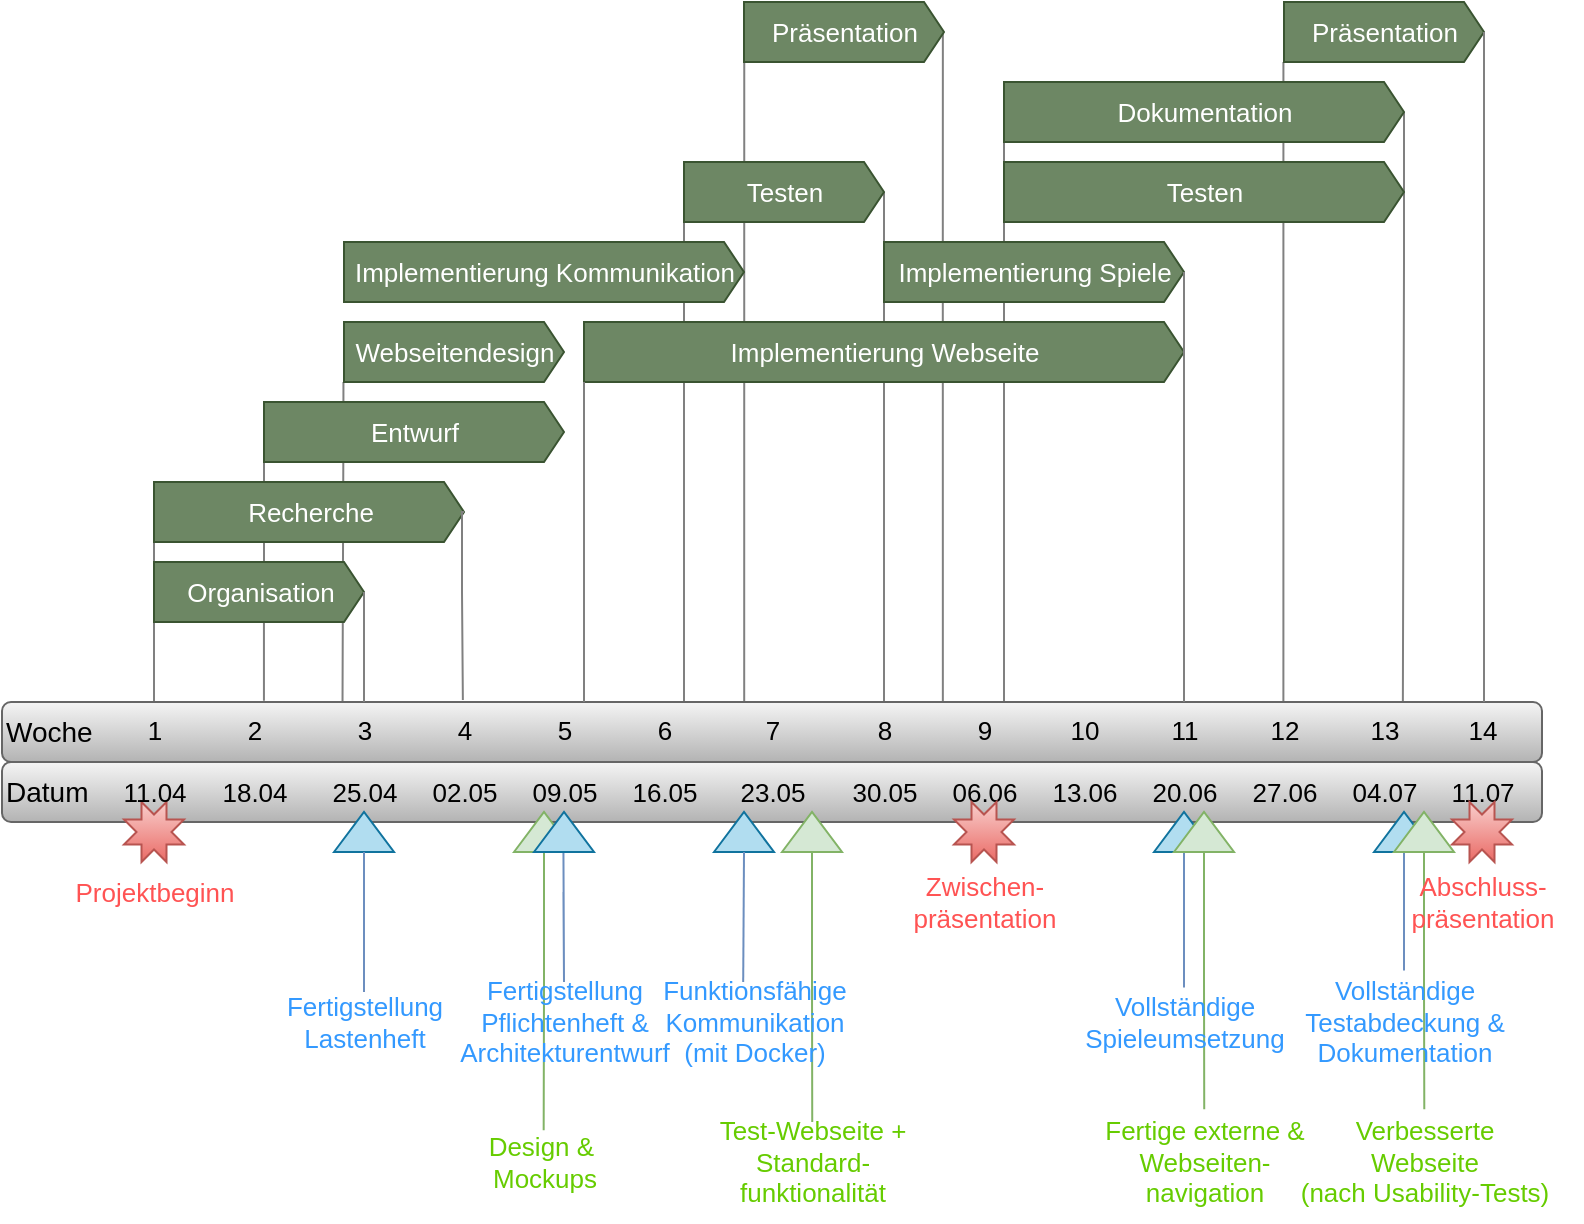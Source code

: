 <mxfile version="24.4.8" type="device">
  <diagram name="Seite-1" id="z0DCrYU8apStYery9Ikm">
    <mxGraphModel dx="993" dy="493" grid="1" gridSize="10" guides="1" tooltips="1" connect="1" arrows="1" fold="1" page="1" pageScale="1" pageWidth="827" pageHeight="1169" math="0" shadow="0">
      <root>
        <mxCell id="0" />
        <mxCell id="1" parent="0" />
        <mxCell id="UueAJWfQZIYLhgzw-uvl-109" style="edgeStyle=orthogonalEdgeStyle;rounded=0;orthogonalLoop=1;jettySize=auto;html=1;exitX=0;exitY=0.5;exitDx=0;exitDy=0;entryX=0.501;entryY=0.061;entryDx=0;entryDy=0;entryPerimeter=0;endArrow=none;endFill=0;fillColor=#d5e8d4;strokeColor=#82b366;fontSize=13;" edge="1" parent="1" source="UueAJWfQZIYLhgzw-uvl-183" target="UueAJWfQZIYLhgzw-uvl-184">
          <mxGeometry relative="1" as="geometry" />
        </mxCell>
        <mxCell id="UueAJWfQZIYLhgzw-uvl-110" style="edgeStyle=orthogonalEdgeStyle;rounded=0;orthogonalLoop=1;jettySize=auto;html=1;exitX=0;exitY=0.5;exitDx=0;exitDy=0;entryX=0.501;entryY=0.061;entryDx=0;entryDy=0;entryPerimeter=0;endArrow=none;endFill=0;fillColor=#d5e8d4;strokeColor=#82b366;fontSize=13;" edge="1" parent="1" source="UueAJWfQZIYLhgzw-uvl-176" target="UueAJWfQZIYLhgzw-uvl-177">
          <mxGeometry relative="1" as="geometry" />
        </mxCell>
        <mxCell id="UueAJWfQZIYLhgzw-uvl-111" style="edgeStyle=orthogonalEdgeStyle;rounded=0;orthogonalLoop=1;jettySize=auto;html=1;exitX=0;exitY=0.5;exitDx=0;exitDy=0;entryX=0.498;entryY=0.104;entryDx=0;entryDy=0;entryPerimeter=0;endArrow=none;endFill=0;fillColor=#d5e8d4;strokeColor=#82b366;fontSize=13;" edge="1" parent="1" source="UueAJWfQZIYLhgzw-uvl-174" target="UueAJWfQZIYLhgzw-uvl-178">
          <mxGeometry relative="1" as="geometry" />
        </mxCell>
        <mxCell id="UueAJWfQZIYLhgzw-uvl-112" style="edgeStyle=orthogonalEdgeStyle;rounded=0;orthogonalLoop=1;jettySize=auto;html=1;exitX=0;exitY=0.5;exitDx=0;exitDy=0;entryX=0.501;entryY=0.167;entryDx=0;entryDy=0;entryPerimeter=0;endArrow=none;endFill=0;fillColor=#d5e8d4;strokeColor=#82b366;fontSize=13;" edge="1" parent="1" source="UueAJWfQZIYLhgzw-uvl-173" target="UueAJWfQZIYLhgzw-uvl-175">
          <mxGeometry relative="1" as="geometry" />
        </mxCell>
        <mxCell id="UueAJWfQZIYLhgzw-uvl-113" style="edgeStyle=orthogonalEdgeStyle;rounded=0;orthogonalLoop=1;jettySize=auto;html=1;entryX=0.583;entryY=-0.011;entryDx=0;entryDy=0;entryPerimeter=0;startArrow=none;startFill=0;endArrow=none;endFill=0;strokeColor=#808080;exitX=0;exitY=0;exitDx=0;exitDy=30;exitPerimeter=0;" edge="1" parent="1" source="UueAJWfQZIYLhgzw-uvl-149">
          <mxGeometry relative="1" as="geometry">
            <mxPoint x="521" y="940" as="sourcePoint" />
            <mxPoint x="520.71" y="1070" as="targetPoint" />
            <Array as="points">
              <mxPoint x="581" y="1070" />
            </Array>
          </mxGeometry>
        </mxCell>
        <mxCell id="UueAJWfQZIYLhgzw-uvl-114" style="edgeStyle=orthogonalEdgeStyle;rounded=0;orthogonalLoop=1;jettySize=auto;html=1;entryX=0.583;entryY=-0.011;entryDx=0;entryDy=0;entryPerimeter=0;startArrow=none;startFill=0;endArrow=none;endFill=0;strokeColor=#808080;exitX=1;exitY=0.5;exitDx=0;exitDy=0;exitPerimeter=0;" edge="1" parent="1" source="UueAJWfQZIYLhgzw-uvl-149">
          <mxGeometry relative="1" as="geometry">
            <mxPoint x="681" y="830" as="sourcePoint" />
            <mxPoint x="681" y="1070" as="targetPoint" />
            <Array as="points">
              <mxPoint x="681" y="880" />
              <mxPoint x="681" y="880" />
            </Array>
          </mxGeometry>
        </mxCell>
        <mxCell id="UueAJWfQZIYLhgzw-uvl-115" style="edgeStyle=orthogonalEdgeStyle;rounded=0;orthogonalLoop=1;jettySize=auto;html=1;entryX=0.583;entryY=-0.011;entryDx=0;entryDy=0;entryPerimeter=0;startArrow=none;startFill=0;endArrow=none;endFill=0;strokeColor=#808080;" edge="1" parent="1">
          <mxGeometry relative="1" as="geometry">
            <mxPoint x="741" y="790" as="sourcePoint" />
            <mxPoint x="741" y="1070" as="targetPoint" />
            <Array as="points">
              <mxPoint x="741" y="850" />
              <mxPoint x="741" y="850" />
            </Array>
          </mxGeometry>
        </mxCell>
        <mxCell id="UueAJWfQZIYLhgzw-uvl-116" style="edgeStyle=orthogonalEdgeStyle;rounded=0;orthogonalLoop=1;jettySize=auto;html=1;entryX=0.993;entryY=0.017;entryDx=0;entryDy=0;entryPerimeter=0;startArrow=none;startFill=0;endArrow=none;endFill=0;strokeColor=#808080;exitX=0;exitY=0;exitDx=0;exitDy=30;exitPerimeter=0;" edge="1" parent="1">
          <mxGeometry relative="1" as="geometry">
            <mxPoint x="880.71" y="750" as="sourcePoint" />
            <mxPoint x="880.71" y="1071" as="targetPoint" />
            <Array as="points">
              <mxPoint x="880.71" y="1070" />
            </Array>
          </mxGeometry>
        </mxCell>
        <mxCell id="UueAJWfQZIYLhgzw-uvl-117" style="edgeStyle=orthogonalEdgeStyle;rounded=0;orthogonalLoop=1;jettySize=auto;html=1;entryX=0.583;entryY=-0.011;entryDx=0;entryDy=0;entryPerimeter=0;startArrow=none;startFill=0;endArrow=none;endFill=0;strokeColor=#808080;exitX=1;exitY=0.5;exitDx=0;exitDy=0;exitPerimeter=0;" edge="1" parent="1" source="UueAJWfQZIYLhgzw-uvl-153">
          <mxGeometry relative="1" as="geometry">
            <mxPoint x="941" y="780" as="sourcePoint" />
            <mxPoint x="940.43" y="1070" as="targetPoint" />
            <Array as="points">
              <mxPoint x="941" y="850" />
              <mxPoint x="940" y="850" />
            </Array>
          </mxGeometry>
        </mxCell>
        <mxCell id="UueAJWfQZIYLhgzw-uvl-118" style="edgeStyle=orthogonalEdgeStyle;rounded=0;orthogonalLoop=1;jettySize=auto;html=1;entryX=0.583;entryY=-0.011;entryDx=0;entryDy=0;entryPerimeter=0;startArrow=none;startFill=0;endArrow=none;endFill=0;strokeColor=#808080;exitX=1;exitY=0.5;exitDx=0;exitDy=0;exitPerimeter=0;" edge="1" parent="1">
          <mxGeometry relative="1" as="geometry">
            <mxPoint x="710.43" y="735" as="sourcePoint" />
            <mxPoint x="710.43" y="1070" as="targetPoint" />
            <Array as="points">
              <mxPoint x="710.43" y="850" />
              <mxPoint x="710.43" y="850" />
            </Array>
          </mxGeometry>
        </mxCell>
        <mxCell id="UueAJWfQZIYLhgzw-uvl-119" style="edgeStyle=orthogonalEdgeStyle;rounded=0;orthogonalLoop=1;jettySize=auto;html=1;entryX=0.993;entryY=0.017;entryDx=0;entryDy=0;entryPerimeter=0;startArrow=none;startFill=0;endArrow=none;endFill=0;strokeColor=#808080;exitX=0;exitY=0;exitDx=0;exitDy=30;exitPerimeter=0;" edge="1" parent="1">
          <mxGeometry relative="1" as="geometry">
            <mxPoint x="611.13" y="750" as="sourcePoint" />
            <mxPoint x="610.71" y="1071.02" as="targetPoint" />
            <Array as="points">
              <mxPoint x="611.13" y="1070" />
            </Array>
          </mxGeometry>
        </mxCell>
        <mxCell id="UueAJWfQZIYLhgzw-uvl-120" style="edgeStyle=orthogonalEdgeStyle;rounded=0;orthogonalLoop=1;jettySize=auto;html=1;entryX=0.321;entryY=-0.002;entryDx=0;entryDy=0;entryPerimeter=0;startArrow=none;startFill=0;endArrow=none;endFill=0;strokeColor=#808080;exitX=1;exitY=0.5;exitDx=0;exitDy=0;exitPerimeter=0;" edge="1" parent="1" target="UueAJWfQZIYLhgzw-uvl-130">
          <mxGeometry relative="1" as="geometry">
            <mxPoint x="410.72" y="910" as="sourcePoint" />
            <mxPoint x="410.43" y="1045" as="targetPoint" />
            <Array as="points">
              <mxPoint x="411" y="936" />
            </Array>
          </mxGeometry>
        </mxCell>
        <mxCell id="UueAJWfQZIYLhgzw-uvl-121" style="edgeStyle=orthogonalEdgeStyle;rounded=0;orthogonalLoop=1;jettySize=auto;html=1;entryX=0.583;entryY=-0.011;entryDx=0;entryDy=0;entryPerimeter=0;startArrow=none;startFill=0;endArrow=none;endFill=0;exitX=0;exitY=0;exitDx=0;exitDy=30;exitPerimeter=0;strokeColor=#808080;" edge="1" parent="1" source="UueAJWfQZIYLhgzw-uvl-139">
          <mxGeometry relative="1" as="geometry">
            <mxPoint x="316" y="1014.97" as="sourcePoint" />
            <mxPoint x="316" y="1069.97" as="targetPoint" />
            <Array as="points" />
          </mxGeometry>
        </mxCell>
        <mxCell id="UueAJWfQZIYLhgzw-uvl-122" style="edgeStyle=orthogonalEdgeStyle;rounded=0;orthogonalLoop=1;jettySize=auto;html=1;exitX=0;exitY=0;exitDx=0;exitDy=30;exitPerimeter=0;entryX=0.583;entryY=-0.011;entryDx=0;entryDy=0;entryPerimeter=0;startArrow=none;startFill=0;endArrow=none;endFill=0;strokeColor=#808080;" edge="1" parent="1" source="UueAJWfQZIYLhgzw-uvl-141" target="UueAJWfQZIYLhgzw-uvl-129">
          <mxGeometry relative="1" as="geometry" />
        </mxCell>
        <mxCell id="UueAJWfQZIYLhgzw-uvl-123" value="&lt;div style=&quot;font-size: 13px;&quot; align=&quot;left&quot;&gt;&lt;font style=&quot;font-size: 14px;&quot;&gt;Woche&lt;/font&gt;&lt;/div&gt;" style="rounded=1;whiteSpace=wrap;html=1;align=left;strokeColor=#666666;fillColor=#f5f5f5;gradientColor=#b3b3b3;" vertex="1" parent="1">
          <mxGeometry x="240" y="1070" width="770" height="30" as="geometry" />
        </mxCell>
        <mxCell id="UueAJWfQZIYLhgzw-uvl-124" value="&lt;div style=&quot;font-size: 13px;&quot; align=&quot;left&quot;&gt;&lt;font style=&quot;font-size: 14px;&quot;&gt;Datum&lt;/font&gt;&lt;/div&gt;" style="rounded=1;whiteSpace=wrap;html=1;align=left;fillColor=#f5f5f5;strokeColor=#666666;gradientColor=#b3b3b3;" vertex="1" parent="1">
          <mxGeometry x="240" y="1100" width="770" height="30" as="geometry" />
        </mxCell>
        <mxCell id="UueAJWfQZIYLhgzw-uvl-125" value="" style="verticalLabelPosition=bottom;verticalAlign=top;html=1;shape=mxgraph.basic.8_point_star;fillColor=#f8cecc;gradientColor=#ea6b66;strokeColor=#b85450;" vertex="1" parent="1">
          <mxGeometry x="301" y="1120" width="30" height="30" as="geometry" />
        </mxCell>
        <mxCell id="UueAJWfQZIYLhgzw-uvl-126" value="" style="triangle;whiteSpace=wrap;html=1;rotation=-90;fillColor=#b1ddf0;strokeColor=#10739e;" vertex="1" parent="1">
          <mxGeometry x="821" y="1120" width="20" height="30" as="geometry" />
        </mxCell>
        <mxCell id="UueAJWfQZIYLhgzw-uvl-127" value="&lt;div style=&quot;font-size: 13px;&quot;&gt;&lt;font style=&quot;font-size: 13px;&quot;&gt;1&lt;/font&gt;&lt;/div&gt;&lt;div style=&quot;font-size: 13px;&quot;&gt;&lt;font style=&quot;font-size: 13px;&quot;&gt;&lt;br&gt;&lt;/font&gt;&lt;/div&gt;&lt;div style=&quot;font-size: 13px;&quot;&gt;&lt;font style=&quot;font-size: 13px;&quot;&gt;11.04&lt;/font&gt;&lt;br&gt;&lt;/div&gt;" style="text;html=1;align=center;verticalAlign=middle;resizable=0;points=[];autosize=1;strokeColor=none;fillColor=none;" vertex="1" parent="1">
          <mxGeometry x="291" y="1070" width="50" height="60" as="geometry" />
        </mxCell>
        <mxCell id="UueAJWfQZIYLhgzw-uvl-128" value="&lt;font color=&quot;#ff5353&quot; style=&quot;font-size: 13px;&quot;&gt;Projektbeginn&lt;/font&gt;" style="text;html=1;align=center;verticalAlign=middle;resizable=0;points=[];autosize=1;strokeColor=none;fillColor=none;fontSize=13;" vertex="1" parent="1">
          <mxGeometry x="266" y="1150" width="100" height="30" as="geometry" />
        </mxCell>
        <mxCell id="UueAJWfQZIYLhgzw-uvl-129" value="&lt;div style=&quot;font-size: 13px;&quot;&gt;&lt;font style=&quot;font-size: 13px;&quot;&gt;2&lt;br&gt;&lt;/font&gt;&lt;/div&gt;&lt;div style=&quot;font-size: 13px;&quot;&gt;&lt;font style=&quot;font-size: 13px;&quot;&gt;&lt;br&gt;&lt;/font&gt;&lt;/div&gt;&lt;div style=&quot;font-size: 13px;&quot;&gt;&lt;font style=&quot;font-size: 13px;&quot;&gt;18.04&lt;/font&gt;&lt;br&gt;&lt;/div&gt;" style="text;html=1;align=center;verticalAlign=middle;resizable=0;points=[];autosize=1;strokeColor=none;fillColor=none;" vertex="1" parent="1">
          <mxGeometry x="336" y="1070" width="60" height="60" as="geometry" />
        </mxCell>
        <mxCell id="UueAJWfQZIYLhgzw-uvl-130" value="&lt;div style=&quot;font-size: 13px;&quot;&gt;&lt;font style=&quot;font-size: 13px;&quot;&gt;3&lt;/font&gt;&lt;/div&gt;&lt;div style=&quot;font-size: 13px;&quot;&gt;&lt;font style=&quot;font-size: 13px;&quot;&gt;&lt;br&gt;&lt;/font&gt;&lt;/div&gt;&lt;div style=&quot;font-size: 13px;&quot;&gt;&lt;font style=&quot;font-size: 13px;&quot;&gt;&lt;font style=&quot;font-size: 13px;&quot;&gt;25.04&lt;/font&gt;&lt;font style=&quot;font-size: 13px;&quot;&gt;&lt;br&gt;&lt;/font&gt;&lt;/font&gt;&lt;/div&gt;" style="text;html=1;align=center;verticalAlign=middle;resizable=0;points=[];autosize=1;strokeColor=none;fillColor=none;" vertex="1" parent="1">
          <mxGeometry x="391" y="1070" width="60" height="60" as="geometry" />
        </mxCell>
        <mxCell id="UueAJWfQZIYLhgzw-uvl-131" value="&lt;div style=&quot;font-size: 13px;&quot;&gt;&lt;font style=&quot;font-size: 13px;&quot;&gt;4&lt;/font&gt;&lt;/div&gt;&lt;div style=&quot;font-size: 13px;&quot;&gt;&lt;font style=&quot;font-size: 13px;&quot;&gt;&lt;br&gt;&lt;/font&gt;&lt;/div&gt;&lt;div style=&quot;font-size: 13px;&quot;&gt;&lt;font style=&quot;font-size: 13px;&quot;&gt;&lt;font style=&quot;font-size: 13px;&quot;&gt;02.05&lt;/font&gt;&lt;font style=&quot;font-size: 13px;&quot;&gt;&lt;br&gt;&lt;/font&gt;&lt;/font&gt;&lt;/div&gt;" style="text;html=1;align=center;verticalAlign=middle;resizable=0;points=[];autosize=1;strokeColor=none;fillColor=none;" vertex="1" parent="1">
          <mxGeometry x="441" y="1070" width="60" height="60" as="geometry" />
        </mxCell>
        <mxCell id="UueAJWfQZIYLhgzw-uvl-132" value="&lt;div style=&quot;font-size: 13px;&quot;&gt;&lt;font style=&quot;font-size: 13px;&quot;&gt;5&lt;/font&gt;&lt;/div&gt;&lt;div style=&quot;font-size: 13px;&quot;&gt;&lt;font style=&quot;font-size: 13px;&quot;&gt;&lt;br&gt;&lt;/font&gt;&lt;/div&gt;&lt;div style=&quot;font-size: 13px;&quot;&gt;&lt;font style=&quot;font-size: 13px;&quot;&gt;&lt;font style=&quot;font-size: 13px;&quot;&gt;09.05&lt;/font&gt;&lt;font style=&quot;font-size: 13px;&quot;&gt;&lt;br&gt;&lt;/font&gt;&lt;/font&gt;&lt;/div&gt;" style="text;html=1;align=center;verticalAlign=middle;resizable=0;points=[];autosize=1;strokeColor=none;fillColor=none;" vertex="1" parent="1">
          <mxGeometry x="491" y="1070" width="60" height="60" as="geometry" />
        </mxCell>
        <mxCell id="UueAJWfQZIYLhgzw-uvl-133" value="&lt;font style=&quot;font-size: 13px;&quot;&gt;6&lt;/font&gt;&lt;br&gt;&lt;div style=&quot;font-size: 13px;&quot;&gt;&lt;font style=&quot;font-size: 13px;&quot;&gt;&lt;br&gt;&lt;/font&gt;&lt;/div&gt;&lt;div style=&quot;font-size: 13px;&quot;&gt;&lt;font style=&quot;font-size: 13px;&quot;&gt;&lt;font style=&quot;font-size: 13px;&quot;&gt;16.05&lt;/font&gt;&lt;font style=&quot;font-size: 13px;&quot;&gt;&lt;br&gt;&lt;/font&gt;&lt;/font&gt;&lt;/div&gt;" style="text;html=1;align=center;verticalAlign=middle;resizable=0;points=[];autosize=1;strokeColor=none;fillColor=none;" vertex="1" parent="1">
          <mxGeometry x="541" y="1070" width="60" height="60" as="geometry" />
        </mxCell>
        <mxCell id="UueAJWfQZIYLhgzw-uvl-134" value="&lt;div style=&quot;font-size: 13px;&quot;&gt;7&lt;br&gt;&lt;/div&gt;&lt;div style=&quot;font-size: 13px;&quot;&gt;&lt;font style=&quot;font-size: 13px;&quot;&gt;&lt;br&gt;&lt;/font&gt;&lt;/div&gt;&lt;div style=&quot;font-size: 13px;&quot;&gt;&lt;font style=&quot;font-size: 13px;&quot;&gt;&lt;font style=&quot;font-size: 13px;&quot;&gt;23.05&lt;/font&gt;&lt;font style=&quot;font-size: 13px;&quot;&gt;&lt;br&gt;&lt;/font&gt;&lt;/font&gt;&lt;/div&gt;" style="text;html=1;align=center;verticalAlign=middle;resizable=0;points=[];autosize=1;strokeColor=none;fillColor=none;" vertex="1" parent="1">
          <mxGeometry x="595" y="1070" width="60" height="60" as="geometry" />
        </mxCell>
        <mxCell id="UueAJWfQZIYLhgzw-uvl-135" value="&lt;div style=&quot;font-size: 13px;&quot;&gt;&lt;font style=&quot;font-size: 13px;&quot;&gt;8&lt;/font&gt;&lt;/div&gt;&lt;div style=&quot;font-size: 13px;&quot;&gt;&lt;font style=&quot;font-size: 13px;&quot;&gt;&lt;br&gt;&lt;/font&gt;&lt;/div&gt;&lt;div style=&quot;font-size: 13px;&quot;&gt;&lt;font style=&quot;font-size: 13px;&quot;&gt;&lt;font style=&quot;font-size: 13px;&quot;&gt;30.05&lt;/font&gt;&lt;font style=&quot;font-size: 13px;&quot;&gt;&lt;br&gt;&lt;/font&gt;&lt;/font&gt;&lt;/div&gt;" style="text;html=1;align=center;verticalAlign=middle;resizable=0;points=[];autosize=1;strokeColor=none;fillColor=none;" vertex="1" parent="1">
          <mxGeometry x="651" y="1070" width="60" height="60" as="geometry" />
        </mxCell>
        <mxCell id="UueAJWfQZIYLhgzw-uvl-136" value="&lt;div style=&quot;font-size: 13px;&quot;&gt;&lt;font style=&quot;font-size: 13px;&quot;&gt;9&lt;/font&gt;&lt;/div&gt;&lt;div style=&quot;font-size: 13px;&quot;&gt;&lt;font style=&quot;font-size: 13px;&quot;&gt;&lt;br&gt;&lt;/font&gt;&lt;/div&gt;&lt;div style=&quot;font-size: 13px;&quot;&gt;&lt;font style=&quot;font-size: 13px;&quot;&gt;&lt;font style=&quot;font-size: 13px;&quot;&gt;06.06&lt;/font&gt;&lt;font style=&quot;font-size: 13px;&quot;&gt;&lt;br&gt;&lt;/font&gt;&lt;/font&gt;&lt;/div&gt;" style="text;html=1;align=center;verticalAlign=middle;resizable=0;points=[];autosize=1;strokeColor=none;fillColor=none;" vertex="1" parent="1">
          <mxGeometry x="701" y="1070" width="60" height="60" as="geometry" />
        </mxCell>
        <mxCell id="UueAJWfQZIYLhgzw-uvl-137" value="&lt;div style=&quot;font-size: 13px;&quot;&gt;&lt;font style=&quot;font-size: 13px;&quot;&gt;10&lt;/font&gt;&lt;/div&gt;&lt;div style=&quot;font-size: 13px;&quot;&gt;&lt;font style=&quot;font-size: 13px;&quot;&gt;&lt;br&gt;&lt;/font&gt;&lt;/div&gt;&lt;div style=&quot;font-size: 13px;&quot;&gt;&lt;font style=&quot;font-size: 13px;&quot;&gt;&lt;font style=&quot;font-size: 13px;&quot;&gt;13.06&lt;/font&gt;&lt;font style=&quot;font-size: 13px;&quot;&gt;&lt;br&gt;&lt;/font&gt;&lt;/font&gt;&lt;/div&gt;" style="text;html=1;align=center;verticalAlign=middle;resizable=0;points=[];autosize=1;strokeColor=none;fillColor=none;" vertex="1" parent="1">
          <mxGeometry x="751" y="1070" width="60" height="60" as="geometry" />
        </mxCell>
        <mxCell id="UueAJWfQZIYLhgzw-uvl-138" value="" style="verticalLabelPosition=bottom;verticalAlign=top;html=1;shape=mxgraph.basic.8_point_star;fillColor=#f8cecc;gradientColor=#ea6b66;strokeColor=#b85450;" vertex="1" parent="1">
          <mxGeometry x="716" y="1120" width="30" height="30" as="geometry" />
        </mxCell>
        <mxCell id="UueAJWfQZIYLhgzw-uvl-139" value="Recherche" style="html=1;shadow=0;dashed=0;align=center;verticalAlign=middle;shape=mxgraph.arrows2.arrow;dy=0;dx=10;notch=0;fillColor=#6d8764;fontColor=#ffffff;strokeColor=#3A5431;fontSize=13;" vertex="1" parent="1">
          <mxGeometry x="316" y="960" width="155" height="30" as="geometry" />
        </mxCell>
        <mxCell id="UueAJWfQZIYLhgzw-uvl-140" value="Organisation" style="html=1;shadow=0;dashed=0;align=center;verticalAlign=middle;shape=mxgraph.arrows2.arrow;dy=0;dx=10;notch=0;fillColor=#6d8764;fontColor=#ffffff;strokeColor=#3A5431;fontSize=13;" vertex="1" parent="1">
          <mxGeometry x="316" y="1000" width="105" height="30" as="geometry" />
        </mxCell>
        <mxCell id="UueAJWfQZIYLhgzw-uvl-141" value="Entwurf" style="html=1;shadow=0;dashed=0;align=center;verticalAlign=middle;shape=mxgraph.arrows2.arrow;dy=0;dx=10;notch=0;fillColor=#6d8764;fontColor=#ffffff;strokeColor=#3A5431;fontSize=13;" vertex="1" parent="1">
          <mxGeometry x="371" y="920" width="150" height="30" as="geometry" />
        </mxCell>
        <mxCell id="UueAJWfQZIYLhgzw-uvl-142" style="edgeStyle=orthogonalEdgeStyle;rounded=0;orthogonalLoop=1;jettySize=auto;html=1;entryX=0.583;entryY=-0.011;entryDx=0;entryDy=0;entryPerimeter=0;startArrow=none;startFill=0;endArrow=none;endFill=0;strokeColor=#808080;exitX=1;exitY=0.5;exitDx=0;exitDy=0;exitPerimeter=0;" edge="1" parent="1" source="UueAJWfQZIYLhgzw-uvl-139">
          <mxGeometry relative="1" as="geometry">
            <mxPoint x="470" y="1020" as="sourcePoint" />
            <mxPoint x="470.43" y="1069" as="targetPoint" />
            <Array as="points">
              <mxPoint x="470" y="1015" />
              <mxPoint x="470" y="1050" />
            </Array>
          </mxGeometry>
        </mxCell>
        <mxCell id="UueAJWfQZIYLhgzw-uvl-143" style="edgeStyle=orthogonalEdgeStyle;rounded=0;orthogonalLoop=1;jettySize=auto;html=1;startArrow=none;startFill=0;endArrow=none;endFill=0;exitX=1;exitY=0.5;exitDx=0;exitDy=0;exitPerimeter=0;strokeColor=#808080;" edge="1" parent="1" source="UueAJWfQZIYLhgzw-uvl-140">
          <mxGeometry relative="1" as="geometry">
            <mxPoint x="421" y="1010" as="sourcePoint" />
            <mxPoint x="421" y="1070" as="targetPoint" />
            <Array as="points">
              <mxPoint x="421" y="1030" />
              <mxPoint x="421" y="1030" />
            </Array>
          </mxGeometry>
        </mxCell>
        <mxCell id="UueAJWfQZIYLhgzw-uvl-144" value="" style="triangle;whiteSpace=wrap;html=1;rotation=-90;fillColor=#b1ddf0;strokeColor=#10739e;" vertex="1" parent="1">
          <mxGeometry x="411" y="1120" width="20" height="30" as="geometry" />
        </mxCell>
        <mxCell id="UueAJWfQZIYLhgzw-uvl-145" value="Implementierung Kommunikation" style="html=1;shadow=0;dashed=0;align=center;verticalAlign=middle;shape=mxgraph.arrows2.arrow;dy=0;dx=10;notch=0;fillColor=#6d8764;fontColor=#ffffff;strokeColor=#3A5431;fontSize=13;" vertex="1" parent="1">
          <mxGeometry x="411" y="840" width="200" height="30" as="geometry" />
        </mxCell>
        <mxCell id="UueAJWfQZIYLhgzw-uvl-146" value="Implementierung Spiele" style="html=1;shadow=0;dashed=0;align=center;verticalAlign=middle;shape=mxgraph.arrows2.arrow;dy=0;dx=10;notch=0;fillColor=#6d8764;fontColor=#ffffff;strokeColor=#3A5431;fontSize=13;" vertex="1" parent="1">
          <mxGeometry x="681" y="840" width="150" height="30" as="geometry" />
        </mxCell>
        <mxCell id="UueAJWfQZIYLhgzw-uvl-147" value="Webseitendesign" style="html=1;shadow=0;dashed=0;align=center;verticalAlign=middle;shape=mxgraph.arrows2.arrow;dy=0;dx=10;notch=0;fillColor=#6d8764;fontColor=#ffffff;strokeColor=#3A5431;fontSize=13;" vertex="1" parent="1">
          <mxGeometry x="411" y="880" width="110" height="30" as="geometry" />
        </mxCell>
        <mxCell id="UueAJWfQZIYLhgzw-uvl-148" value="Präsentation" style="html=1;shadow=0;dashed=0;align=center;verticalAlign=middle;shape=mxgraph.arrows2.arrow;dy=0;dx=10;notch=0;fillColor=#6d8764;fontColor=#ffffff;strokeColor=#3A5431;fontSize=13;" vertex="1" parent="1">
          <mxGeometry x="611" y="720" width="100" height="30" as="geometry" />
        </mxCell>
        <mxCell id="UueAJWfQZIYLhgzw-uvl-149" value="Testen" style="html=1;shadow=0;dashed=0;align=center;verticalAlign=middle;shape=mxgraph.arrows2.arrow;dy=0;dx=10;notch=0;fillColor=#6d8764;fontColor=#ffffff;strokeColor=#3A5431;fontSize=13;" vertex="1" parent="1">
          <mxGeometry x="581" y="800" width="100" height="30" as="geometry" />
        </mxCell>
        <mxCell id="UueAJWfQZIYLhgzw-uvl-150" value="Implementierung Webseite" style="html=1;shadow=0;dashed=0;align=center;verticalAlign=middle;shape=mxgraph.arrows2.arrow;dy=0;dx=10;notch=0;fillColor=#6d8764;fontColor=#ffffff;strokeColor=#3A5431;fontSize=13;" vertex="1" parent="1">
          <mxGeometry x="531" y="880" width="300" height="30" as="geometry" />
        </mxCell>
        <mxCell id="UueAJWfQZIYLhgzw-uvl-151" style="edgeStyle=orthogonalEdgeStyle;rounded=0;orthogonalLoop=1;jettySize=auto;html=1;entryX=0.583;entryY=-0.011;entryDx=0;entryDy=0;entryPerimeter=0;startArrow=none;startFill=0;endArrow=none;endFill=0;strokeColor=#808080;" edge="1" parent="1">
          <mxGeometry relative="1" as="geometry">
            <mxPoint x="531" y="910" as="sourcePoint" />
            <mxPoint x="531" y="1070" as="targetPoint" />
            <Array as="points">
              <mxPoint x="531.29" y="961" />
            </Array>
          </mxGeometry>
        </mxCell>
        <mxCell id="UueAJWfQZIYLhgzw-uvl-152" value="Testen" style="html=1;shadow=0;dashed=0;align=center;verticalAlign=middle;shape=mxgraph.arrows2.arrow;dy=0;dx=10;notch=0;fillColor=#6d8764;fontColor=#ffffff;strokeColor=#3A5431;fontSize=13;" vertex="1" parent="1">
          <mxGeometry x="741" y="800" width="200" height="30" as="geometry" />
        </mxCell>
        <mxCell id="UueAJWfQZIYLhgzw-uvl-153" value="Dokumentation" style="html=1;shadow=0;dashed=0;align=center;verticalAlign=middle;shape=mxgraph.arrows2.arrow;dy=0;dx=10;notch=0;fillColor=#6d8764;fontColor=#ffffff;strokeColor=#3A5431;fontSize=13;" vertex="1" parent="1">
          <mxGeometry x="741" y="760" width="200" height="30" as="geometry" />
        </mxCell>
        <mxCell id="UueAJWfQZIYLhgzw-uvl-154" value="&lt;div style=&quot;font-size: 13px;&quot;&gt;&lt;font style=&quot;font-size: 13px;&quot;&gt;11&lt;/font&gt;&lt;/div&gt;&lt;div style=&quot;font-size: 13px;&quot;&gt;&lt;font style=&quot;font-size: 13px;&quot;&gt;&lt;br&gt;&lt;/font&gt;&lt;/div&gt;&lt;div style=&quot;font-size: 13px;&quot;&gt;&lt;font style=&quot;font-size: 13px;&quot;&gt;&lt;font style=&quot;font-size: 13px;&quot;&gt;20.06&lt;/font&gt;&lt;font style=&quot;font-size: 13px;&quot;&gt;&lt;br&gt;&lt;/font&gt;&lt;/font&gt;&lt;/div&gt;" style="text;html=1;align=center;verticalAlign=middle;resizable=0;points=[];autosize=1;strokeColor=none;fillColor=none;" vertex="1" parent="1">
          <mxGeometry x="801" y="1070" width="60" height="60" as="geometry" />
        </mxCell>
        <mxCell id="UueAJWfQZIYLhgzw-uvl-155" value="&lt;div style=&quot;font-size: 13px;&quot;&gt;&lt;font style=&quot;font-size: 13px;&quot;&gt;12&lt;/font&gt;&lt;/div&gt;&lt;div style=&quot;font-size: 13px;&quot;&gt;&lt;font style=&quot;font-size: 13px;&quot;&gt;&lt;br&gt;&lt;/font&gt;&lt;/div&gt;&lt;div style=&quot;font-size: 13px;&quot;&gt;&lt;font style=&quot;font-size: 13px;&quot;&gt;&lt;font style=&quot;font-size: 13px;&quot;&gt;27.06&lt;/font&gt;&lt;font style=&quot;font-size: 13px;&quot;&gt;&lt;br&gt;&lt;/font&gt;&lt;/font&gt;&lt;/div&gt;" style="text;html=1;align=center;verticalAlign=middle;resizable=0;points=[];autosize=1;strokeColor=none;fillColor=none;" vertex="1" parent="1">
          <mxGeometry x="851" y="1070" width="60" height="60" as="geometry" />
        </mxCell>
        <mxCell id="UueAJWfQZIYLhgzw-uvl-156" value="&lt;div style=&quot;font-size: 13px;&quot;&gt;&lt;font style=&quot;font-size: 13px;&quot;&gt;13&lt;/font&gt;&lt;/div&gt;&lt;div style=&quot;font-size: 13px;&quot;&gt;&lt;font style=&quot;font-size: 13px;&quot;&gt;&lt;br&gt;&lt;/font&gt;&lt;/div&gt;&lt;div style=&quot;font-size: 13px;&quot;&gt;&lt;font style=&quot;font-size: 13px;&quot;&gt;&lt;font style=&quot;font-size: 13px;&quot;&gt;04.07&lt;/font&gt;&lt;font style=&quot;font-size: 13px;&quot;&gt;&lt;br&gt;&lt;/font&gt;&lt;/font&gt;&lt;/div&gt;" style="text;html=1;align=center;verticalAlign=middle;resizable=0;points=[];autosize=1;strokeColor=none;fillColor=none;" vertex="1" parent="1">
          <mxGeometry x="901" y="1070" width="60" height="60" as="geometry" />
        </mxCell>
        <mxCell id="UueAJWfQZIYLhgzw-uvl-157" value="&lt;div style=&quot;font-size: 13px;&quot;&gt;&lt;font style=&quot;font-size: 13px;&quot;&gt;14&lt;/font&gt;&lt;/div&gt;&lt;div style=&quot;font-size: 13px;&quot;&gt;&lt;font style=&quot;font-size: 13px;&quot;&gt;&lt;br&gt;&lt;/font&gt;&lt;/div&gt;&lt;div style=&quot;font-size: 13px;&quot;&gt;&lt;font style=&quot;font-size: 13px;&quot;&gt;&lt;font style=&quot;font-size: 13px;&quot;&gt;11.07&lt;/font&gt;&lt;font style=&quot;font-size: 13px;&quot;&gt;&lt;br&gt;&lt;/font&gt;&lt;/font&gt;&lt;/div&gt;" style="text;html=1;align=center;verticalAlign=middle;resizable=0;points=[];autosize=1;strokeColor=none;fillColor=none;" vertex="1" parent="1">
          <mxGeometry x="955" y="1070" width="50" height="60" as="geometry" />
        </mxCell>
        <mxCell id="UueAJWfQZIYLhgzw-uvl-158" value="" style="verticalLabelPosition=bottom;verticalAlign=top;html=1;shape=mxgraph.basic.8_point_star;fillColor=#f8cecc;gradientColor=#ea6b66;strokeColor=#b85450;" vertex="1" parent="1">
          <mxGeometry x="965" y="1120" width="30" height="30" as="geometry" />
        </mxCell>
        <mxCell id="UueAJWfQZIYLhgzw-uvl-159" value="Präsentation" style="html=1;shadow=0;dashed=0;align=center;verticalAlign=middle;shape=mxgraph.arrows2.arrow;dy=0;dx=10;notch=0;fillColor=#6d8764;fontColor=#ffffff;strokeColor=#3A5431;fontSize=13;" vertex="1" parent="1">
          <mxGeometry x="881" y="720" width="100" height="30" as="geometry" />
        </mxCell>
        <mxCell id="UueAJWfQZIYLhgzw-uvl-160" style="edgeStyle=orthogonalEdgeStyle;rounded=0;orthogonalLoop=1;jettySize=auto;html=1;entryX=0.583;entryY=-0.011;entryDx=0;entryDy=0;entryPerimeter=0;startArrow=none;startFill=0;endArrow=none;endFill=0;strokeColor=#808080;exitX=1;exitY=0.5;exitDx=0;exitDy=0;exitPerimeter=0;" edge="1" parent="1">
          <mxGeometry relative="1" as="geometry">
            <mxPoint x="981" y="735" as="sourcePoint" />
            <mxPoint x="981" y="1070" as="targetPoint" />
            <Array as="points">
              <mxPoint x="981" y="850" />
              <mxPoint x="981" y="850" />
            </Array>
          </mxGeometry>
        </mxCell>
        <mxCell id="UueAJWfQZIYLhgzw-uvl-161" value="" style="triangle;whiteSpace=wrap;html=1;rotation=-90;fillColor=#b1ddf0;strokeColor=#10739e;" vertex="1" parent="1">
          <mxGeometry x="601" y="1120" width="20" height="30" as="geometry" />
        </mxCell>
        <mxCell id="UueAJWfQZIYLhgzw-uvl-162" style="edgeStyle=orthogonalEdgeStyle;rounded=0;orthogonalLoop=1;jettySize=auto;html=1;entryX=0.583;entryY=-0.011;entryDx=0;entryDy=0;entryPerimeter=0;startArrow=none;startFill=0;endArrow=none;endFill=0;strokeColor=#808080;exitX=1;exitY=0.5;exitDx=0;exitDy=0;exitPerimeter=0;" edge="1" parent="1" source="UueAJWfQZIYLhgzw-uvl-146">
          <mxGeometry relative="1" as="geometry">
            <mxPoint x="831" y="735" as="sourcePoint" />
            <mxPoint x="831" y="1070" as="targetPoint" />
            <Array as="points">
              <mxPoint x="831" y="910" />
              <mxPoint x="831" y="910" />
            </Array>
          </mxGeometry>
        </mxCell>
        <mxCell id="UueAJWfQZIYLhgzw-uvl-163" value="&lt;div style=&quot;font-size: 13px;&quot;&gt;&lt;font color=&quot;#3399ff&quot; style=&quot;font-size: 13px;&quot;&gt;Fertigstellung&lt;/font&gt;&lt;/div&gt;&lt;div style=&quot;font-size: 13px;&quot;&gt;&lt;font color=&quot;#3399ff&quot; style=&quot;font-size: 13px;&quot;&gt;Lastenheft&lt;br style=&quot;font-size: 13px;&quot;&gt;&lt;/font&gt;&lt;/div&gt;" style="text;html=1;align=center;verticalAlign=middle;resizable=0;points=[];autosize=1;strokeColor=none;fillColor=none;fontSize=13;" vertex="1" parent="1">
          <mxGeometry x="371" y="1210" width="100" height="40" as="geometry" />
        </mxCell>
        <mxCell id="UueAJWfQZIYLhgzw-uvl-164" value="&lt;div style=&quot;font-size: 13px;&quot;&gt;&lt;font color=&quot;#3399ff&quot; style=&quot;font-size: 13px;&quot;&gt;Fertigstellung&lt;/font&gt;&lt;/div&gt;&lt;div style=&quot;font-size: 13px;&quot;&gt;&lt;font color=&quot;#3399ff&quot; style=&quot;font-size: 13px;&quot;&gt;Pflichtenheft &amp;amp;&lt;/font&gt;&lt;/div&gt;&lt;div style=&quot;font-size: 13px;&quot;&gt;&lt;font color=&quot;#3399ff&quot; style=&quot;font-size: 13px;&quot;&gt;Architekturentwurf&lt;br style=&quot;font-size: 13px;&quot;&gt;&lt;/font&gt;&lt;/div&gt;" style="text;html=1;align=center;verticalAlign=middle;resizable=0;points=[];autosize=1;strokeColor=none;fillColor=none;fontSize=13;" vertex="1" parent="1">
          <mxGeometry x="456" y="1200" width="130" height="60" as="geometry" />
        </mxCell>
        <mxCell id="UueAJWfQZIYLhgzw-uvl-165" value="&lt;div style=&quot;font-size: 13px;&quot;&gt;&lt;font color=&quot;#3399ff&quot; style=&quot;font-size: 13px;&quot;&gt;Funktionsfähige&lt;/font&gt;&lt;/div&gt;&lt;div style=&quot;font-size: 13px;&quot;&gt;&lt;font color=&quot;#3399ff&quot; style=&quot;font-size: 13px;&quot;&gt;Kommunikation&lt;/font&gt;&lt;/div&gt;&lt;div style=&quot;font-size: 13px;&quot;&gt;&lt;font color=&quot;#3399ff&quot; style=&quot;font-size: 13px;&quot;&gt;(mit Docker)&lt;br style=&quot;font-size: 13px;&quot;&gt;&lt;/font&gt;&lt;/div&gt;" style="text;html=1;align=center;verticalAlign=middle;resizable=0;points=[];autosize=1;strokeColor=none;fillColor=none;fontSize=13;" vertex="1" parent="1">
          <mxGeometry x="556" y="1200" width="120" height="60" as="geometry" />
        </mxCell>
        <mxCell id="UueAJWfQZIYLhgzw-uvl-166" value="&lt;div style=&quot;font-size: 13px;&quot;&gt;&lt;font color=&quot;#ff5353&quot; style=&quot;font-size: 13px;&quot;&gt;Zwischen-&lt;/font&gt;&lt;/div&gt;&lt;div style=&quot;font-size: 13px;&quot;&gt;&lt;font color=&quot;#ff5353&quot; style=&quot;font-size: 13px;&quot;&gt;präsentation&lt;br style=&quot;font-size: 13px;&quot;&gt;&lt;/font&gt;&lt;/div&gt;" style="text;html=1;align=center;verticalAlign=middle;resizable=0;points=[];autosize=1;strokeColor=none;fillColor=none;fontSize=13;" vertex="1" parent="1">
          <mxGeometry x="681" y="1150" width="100" height="40" as="geometry" />
        </mxCell>
        <mxCell id="UueAJWfQZIYLhgzw-uvl-167" value="&lt;div style=&quot;font-size: 13px;&quot;&gt;&lt;font color=&quot;#3399ff&quot; style=&quot;font-size: 13px;&quot;&gt;Vollständige&lt;/font&gt;&lt;/div&gt;&lt;div style=&quot;font-size: 13px;&quot;&gt;&lt;font color=&quot;#3399ff&quot; style=&quot;font-size: 13px;&quot;&gt;Spieleumsetzung&lt;/font&gt;&lt;/div&gt;" style="text;html=1;align=center;verticalAlign=middle;resizable=0;points=[];autosize=1;strokeColor=none;fillColor=none;fontSize=13;" vertex="1" parent="1">
          <mxGeometry x="771" y="1210" width="120" height="40" as="geometry" />
        </mxCell>
        <mxCell id="UueAJWfQZIYLhgzw-uvl-168" value="&lt;div style=&quot;font-size: 13px;&quot;&gt;&lt;font color=&quot;#ff5353&quot; style=&quot;font-size: 13px;&quot;&gt;Abschluss-&lt;/font&gt;&lt;/div&gt;&lt;div style=&quot;font-size: 13px;&quot;&gt;&lt;font color=&quot;#ff5353&quot; style=&quot;font-size: 13px;&quot;&gt;präsentation&lt;br style=&quot;font-size: 13px;&quot;&gt;&lt;/font&gt;&lt;/div&gt;" style="text;html=1;align=center;verticalAlign=middle;resizable=0;points=[];autosize=1;strokeColor=none;fillColor=none;fontSize=13;" vertex="1" parent="1">
          <mxGeometry x="930" y="1150" width="100" height="40" as="geometry" />
        </mxCell>
        <mxCell id="UueAJWfQZIYLhgzw-uvl-169" value="" style="endArrow=none;html=1;rounded=0;entryX=0;entryY=0.5;entryDx=0;entryDy=0;exitX=0.5;exitY=0.125;exitDx=0;exitDy=0;exitPerimeter=0;fillColor=#dae8fc;gradientColor=#7ea6e0;strokeColor=#6c8ebf;fontSize=13;" edge="1" parent="1" source="UueAJWfQZIYLhgzw-uvl-163" target="UueAJWfQZIYLhgzw-uvl-144">
          <mxGeometry width="50" height="50" relative="1" as="geometry">
            <mxPoint x="621" y="1090" as="sourcePoint" />
            <mxPoint x="671" y="1040" as="targetPoint" />
          </mxGeometry>
        </mxCell>
        <mxCell id="UueAJWfQZIYLhgzw-uvl-170" value="" style="endArrow=none;html=1;rounded=0;fillColor=#dae8fc;gradientColor=#7ea6e0;strokeColor=#6c8ebf;entryX=0;entryY=0.5;entryDx=0;entryDy=0;exitX=0.455;exitY=0.167;exitDx=0;exitDy=0;exitPerimeter=0;fontSize=13;" edge="1" parent="1" source="UueAJWfQZIYLhgzw-uvl-165" target="UueAJWfQZIYLhgzw-uvl-161">
          <mxGeometry width="50" height="50" relative="1" as="geometry">
            <mxPoint x="605" y="1160" as="sourcePoint" />
            <mxPoint x="571" y="1140" as="targetPoint" />
          </mxGeometry>
        </mxCell>
        <mxCell id="UueAJWfQZIYLhgzw-uvl-171" value="" style="endArrow=none;html=1;rounded=0;entryX=0;entryY=0.5;entryDx=0;entryDy=0;fillColor=#dae8fc;gradientColor=#7ea6e0;strokeColor=#6c8ebf;exitX=0.5;exitY=0.07;exitDx=0;exitDy=0;exitPerimeter=0;fontSize=13;" edge="1" parent="1" source="UueAJWfQZIYLhgzw-uvl-167" target="UueAJWfQZIYLhgzw-uvl-126">
          <mxGeometry width="50" height="50" relative="1" as="geometry">
            <mxPoint x="831" y="1170" as="sourcePoint" />
            <mxPoint x="831" y="1150" as="targetPoint" />
          </mxGeometry>
        </mxCell>
        <mxCell id="UueAJWfQZIYLhgzw-uvl-172" value="" style="endArrow=none;html=1;rounded=0;exitX=0.5;exitY=0.125;exitDx=0;exitDy=0;exitPerimeter=0;fillColor=#dae8fc;gradientColor=#7ea6e0;strokeColor=#6c8ebf;entryX=0;entryY=0.5;entryDx=0;entryDy=0;fontSize=13;" edge="1" parent="1">
          <mxGeometry width="50" height="50" relative="1" as="geometry">
            <mxPoint x="520.72" y="1165" as="sourcePoint" />
            <mxPoint x="520.72" y="1145" as="targetPoint" />
            <Array as="points">
              <mxPoint x="521" y="1210" />
            </Array>
          </mxGeometry>
        </mxCell>
        <mxCell id="UueAJWfQZIYLhgzw-uvl-173" value="" style="triangle;whiteSpace=wrap;html=1;rotation=-90;fillColor=#d5e8d4;strokeColor=#82b366;" vertex="1" parent="1">
          <mxGeometry x="635" y="1120" width="20" height="30" as="geometry" />
        </mxCell>
        <mxCell id="UueAJWfQZIYLhgzw-uvl-174" value="" style="triangle;whiteSpace=wrap;html=1;rotation=-90;fillColor=#d5e8d4;strokeColor=#82b366;" vertex="1" parent="1">
          <mxGeometry x="501" y="1120" width="20" height="30" as="geometry" />
        </mxCell>
        <mxCell id="UueAJWfQZIYLhgzw-uvl-175" value="&lt;div style=&quot;font-size: 13px;&quot;&gt;&lt;font color=&quot;#66cc00&quot; style=&quot;font-size: 13px;&quot;&gt;Test-Webseite +&lt;br style=&quot;font-size: 13px;&quot;&gt;&lt;/font&gt;&lt;/div&gt;&lt;div style=&quot;font-size: 13px;&quot;&gt;&lt;font color=&quot;#66cc00&quot; style=&quot;font-size: 13px;&quot;&gt;Standard-&lt;/font&gt;&lt;/div&gt;&lt;div style=&quot;font-size: 13px;&quot;&gt;&lt;font color=&quot;#66cc00&quot; style=&quot;font-size: 13px;&quot;&gt;funktionalität&lt;br style=&quot;font-size: 13px;&quot;&gt;&lt;/font&gt;&lt;/div&gt;" style="text;html=1;align=center;verticalAlign=middle;resizable=0;points=[];autosize=1;strokeColor=none;fillColor=none;fontSize=13;" vertex="1" parent="1">
          <mxGeometry x="585" y="1270" width="120" height="60" as="geometry" />
        </mxCell>
        <mxCell id="UueAJWfQZIYLhgzw-uvl-176" value="" style="triangle;whiteSpace=wrap;html=1;rotation=-90;fillColor=#d5e8d4;strokeColor=#82b366;" vertex="1" parent="1">
          <mxGeometry x="831" y="1120" width="20" height="30" as="geometry" />
        </mxCell>
        <mxCell id="UueAJWfQZIYLhgzw-uvl-177" value="&lt;div style=&quot;font-size: 13px;&quot;&gt;&lt;font color=&quot;#66cc00&quot; style=&quot;font-size: 13px;&quot;&gt;Fertige externe &amp;amp;&lt;/font&gt;&lt;/div&gt;&lt;div style=&quot;font-size: 13px;&quot;&gt;&lt;font color=&quot;#66cc00&quot; style=&quot;font-size: 13px;&quot;&gt;Webseiten-&lt;/font&gt;&lt;/div&gt;&lt;div style=&quot;font-size: 13px;&quot;&gt;&lt;font color=&quot;#66cc00&quot; style=&quot;font-size: 13px;&quot;&gt;navigation&lt;br style=&quot;font-size: 13px;&quot;&gt;&lt;/font&gt;&lt;/div&gt;" style="text;html=1;align=center;verticalAlign=middle;resizable=0;points=[];autosize=1;strokeColor=none;fillColor=none;fontSize=13;" vertex="1" parent="1">
          <mxGeometry x="781" y="1270" width="120" height="60" as="geometry" />
        </mxCell>
        <mxCell id="UueAJWfQZIYLhgzw-uvl-178" value="&lt;div style=&quot;font-size: 13px;&quot;&gt;&lt;font color=&quot;#66cc00&quot; style=&quot;font-size: 13px;&quot;&gt;Design &amp;amp;&amp;nbsp;&lt;/font&gt;&lt;/div&gt;&lt;div style=&quot;font-size: 13px;&quot;&gt;&lt;font color=&quot;#66cc00&quot; style=&quot;font-size: 13px;&quot;&gt;Mockups&lt;/font&gt;&lt;/div&gt;" style="text;html=1;align=center;verticalAlign=middle;resizable=0;points=[];autosize=1;strokeColor=none;fillColor=none;fontSize=13;" vertex="1" parent="1">
          <mxGeometry x="471" y="1280" width="80" height="40" as="geometry" />
        </mxCell>
        <mxCell id="UueAJWfQZIYLhgzw-uvl-179" value="" style="triangle;whiteSpace=wrap;html=1;rotation=-90;fillColor=#b1ddf0;strokeColor=#10739e;" vertex="1" parent="1">
          <mxGeometry x="511" y="1120" width="20" height="30" as="geometry" />
        </mxCell>
        <mxCell id="UueAJWfQZIYLhgzw-uvl-180" value="" style="triangle;whiteSpace=wrap;html=1;rotation=-90;fillColor=#b1ddf0;strokeColor=#10739e;" vertex="1" parent="1">
          <mxGeometry x="931" y="1120" width="20" height="30" as="geometry" />
        </mxCell>
        <mxCell id="UueAJWfQZIYLhgzw-uvl-181" value="&lt;div style=&quot;font-size: 13px;&quot;&gt;&lt;font color=&quot;#3399ff&quot; style=&quot;font-size: 13px;&quot;&gt;Vollständige&lt;/font&gt;&lt;/div&gt;&lt;div style=&quot;font-size: 13px;&quot;&gt;&lt;font color=&quot;#3399ff&quot; style=&quot;font-size: 13px;&quot;&gt;Testabdeckung &amp;amp;&lt;/font&gt;&lt;/div&gt;&lt;div style=&quot;font-size: 13px;&quot;&gt;&lt;font color=&quot;#3399ff&quot; style=&quot;font-size: 13px;&quot;&gt;Dokumentation&lt;br style=&quot;font-size: 13px;&quot;&gt;&lt;/font&gt;&lt;/div&gt;" style="text;html=1;align=center;verticalAlign=middle;resizable=0;points=[];autosize=1;strokeColor=none;fillColor=none;fontSize=13;" vertex="1" parent="1">
          <mxGeometry x="881" y="1200" width="120" height="60" as="geometry" />
        </mxCell>
        <mxCell id="UueAJWfQZIYLhgzw-uvl-182" value="" style="endArrow=none;html=1;rounded=0;entryX=0;entryY=0.5;entryDx=0;entryDy=0;fillColor=#dae8fc;gradientColor=#7ea6e0;strokeColor=#6c8ebf;exitX=0.5;exitY=0.07;exitDx=0;exitDy=0;exitPerimeter=0;fontSize=13;" edge="1" parent="1" source="UueAJWfQZIYLhgzw-uvl-181" target="UueAJWfQZIYLhgzw-uvl-180">
          <mxGeometry width="50" height="50" relative="1" as="geometry">
            <mxPoint x="941" y="1170" as="sourcePoint" />
            <mxPoint x="941" y="1150" as="targetPoint" />
          </mxGeometry>
        </mxCell>
        <mxCell id="UueAJWfQZIYLhgzw-uvl-183" value="" style="triangle;whiteSpace=wrap;html=1;rotation=-90;fillColor=#d5e8d4;strokeColor=#82b366;" vertex="1" parent="1">
          <mxGeometry x="941" y="1120" width="20" height="30" as="geometry" />
        </mxCell>
        <mxCell id="UueAJWfQZIYLhgzw-uvl-184" value="&lt;div style=&quot;font-size: 13px;&quot;&gt;&lt;font color=&quot;#66cc00&quot; style=&quot;font-size: 13px;&quot;&gt;Verbesserte&lt;/font&gt;&lt;/div&gt;&lt;div style=&quot;font-size: 13px;&quot;&gt;&lt;font color=&quot;#66cc00&quot; style=&quot;font-size: 13px;&quot;&gt;Webseite&lt;/font&gt;&lt;/div&gt;&lt;div style=&quot;font-size: 13px;&quot;&gt;&lt;font color=&quot;#66cc00&quot; style=&quot;font-size: 13px;&quot;&gt;(nach Usability-Tests)&lt;br style=&quot;font-size: 13px;&quot;&gt;&lt;/font&gt;&lt;/div&gt;" style="text;html=1;align=center;verticalAlign=middle;resizable=0;points=[];autosize=1;strokeColor=none;fillColor=none;fontSize=13;" vertex="1" parent="1">
          <mxGeometry x="876" y="1270" width="150" height="60" as="geometry" />
        </mxCell>
      </root>
    </mxGraphModel>
  </diagram>
</mxfile>
